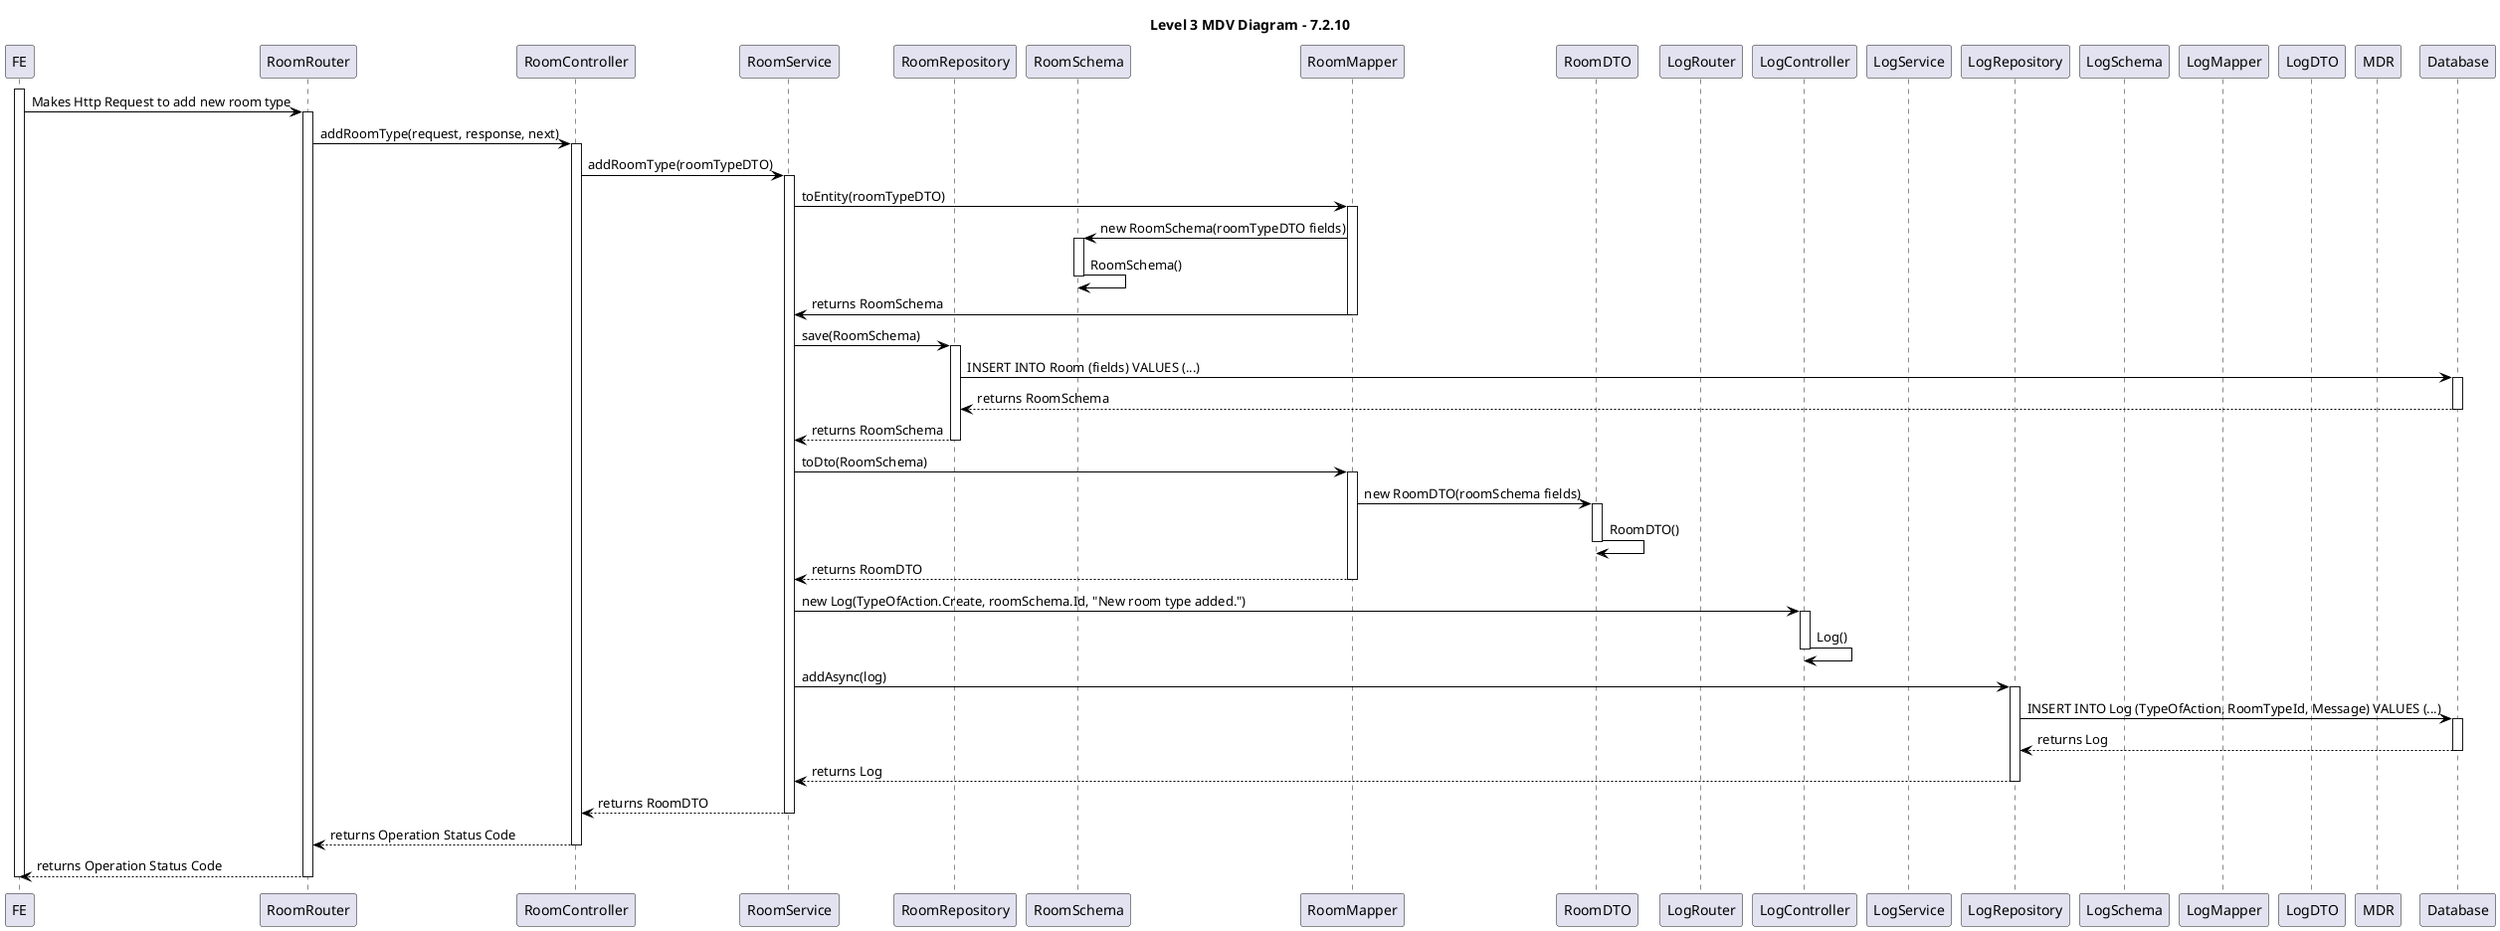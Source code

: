 @startuml level_3_MDV

title Level 3 MDV Diagram - 7.2.10
hide empty members
'skinparam Linetype ortho

skinparam class {
    BackgroundColor<<valueObject>> #D6EAF8
    BackgroundColor<<root>> #FDEBD0
    BackgroundColor<<service>> #D1F2EB
    BackgroundColor #UIF9E7
    ArrowColor Black
}

skinparam package {
    BackgroundColor #EBF5FB
}

participant FE as FE
participant "RoomRouter" as RR
participant "RoomController" as RC
participant "RoomService" as RS
participant "RoomRepository" as RRE
participant "RoomSchema" as RSC
participant "RoomMapper" as RM
participant "RoomDTO" as RD
participant "LogRouter" as LR
participant "LogController" as LC
participant "LogService" as LS
participant "LogRepository" as LRE
participant "LogSchema" as LSC
participant "LogMapper" as LM
participant "LogDTO" as LD
participant MDR as MDR
participant "Database" as DB

activate FE
FE -> RR: Makes Http Request to add new room type
activate RR
RR -> RC: addRoomType(request, response, next)
activate RC
RC -> RS: addRoomType(roomTypeDTO)
activate RS
RS -> RM: toEntity(roomTypeDTO)
activate RM
RM -> RSC: new RoomSchema(roomTypeDTO fields)
activate RSC
RSC -> RSC: RoomSchema()
deactivate RSC
RM -> RS: returns RoomSchema
deactivate RM
RS -> RRE: save(RoomSchema)
activate RRE
RRE -> DB: INSERT INTO Room (fields) VALUES (...)
activate DB
DB --> RRE: returns RoomSchema
deactivate DB
RRE --> RS: returns RoomSchema
deactivate RRE
RS -> RM: toDto(RoomSchema)
activate RM
RM -> RD: new RoomDTO(roomSchema fields)
activate RD
RD -> RD: RoomDTO()
deactivate RD
RM --> RS: returns RoomDTO
deactivate RM
RS -> LC: new Log(TypeOfAction.Create, roomSchema.Id, "New room type added.")
activate LC
LC -> LC: Log()
deactivate LC
RS -> LRE: addAsync(log)
activate LRE
LRE -> DB: INSERT INTO Log (TypeOfAction, RoomTypeId, Message) VALUES (...)
activate DB
DB --> LRE: returns Log
deactivate DB
LRE --> RS: returns Log
deactivate LRE
RS --> RC: returns RoomDTO
deactivate RS
RC --> RR: returns Operation Status Code
deactivate RC
RR --> FE: returns Operation Status Code
deactivate RR
deactivate FE

@enduml
